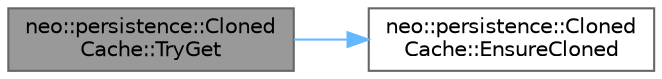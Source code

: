 digraph "neo::persistence::ClonedCache::TryGet"
{
 // LATEX_PDF_SIZE
  bgcolor="transparent";
  edge [fontname=Helvetica,fontsize=10,labelfontname=Helvetica,labelfontsize=10];
  node [fontname=Helvetica,fontsize=10,shape=box,height=0.2,width=0.4];
  rankdir="LR";
  Node1 [id="Node000001",label="neo::persistence::Cloned\lCache::TryGet",height=0.2,width=0.4,color="gray40", fillcolor="grey60", style="filled", fontcolor="black",tooltip=" "];
  Node1 -> Node2 [id="edge1_Node000001_Node000002",color="steelblue1",style="solid",tooltip=" "];
  Node2 [id="Node000002",label="neo::persistence::Cloned\lCache::EnsureCloned",height=0.2,width=0.4,color="grey40", fillcolor="white", style="filled",URL="$classneo_1_1persistence_1_1_cloned_cache.html#a5ad4fe4766ae43a2b8869e990079a1a6",tooltip="Ensures the cache is cloned."];
}
